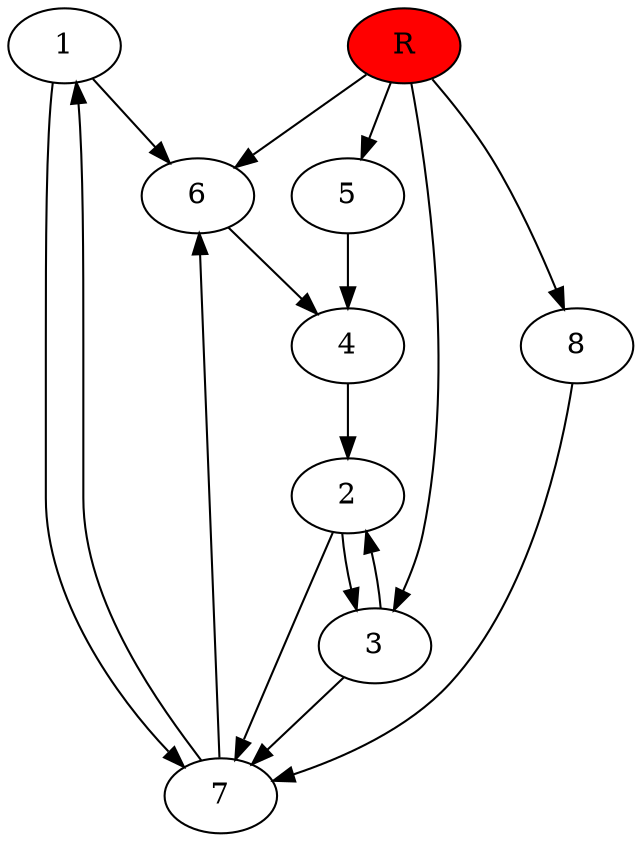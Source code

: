 digraph prb28844 {
	1
	2
	3
	4
	5
	6
	7
	8
	R [fillcolor="#ff0000" style=filled]
	1 -> 6
	1 -> 7
	2 -> 3
	2 -> 7
	3 -> 2
	3 -> 7
	4 -> 2
	5 -> 4
	6 -> 4
	7 -> 1
	7 -> 6
	8 -> 7
	R -> 3
	R -> 5
	R -> 6
	R -> 8
}
